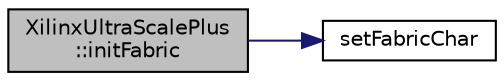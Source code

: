 digraph "XilinxUltraScalePlus::initFabric"
{
 // INTERACTIVE_SVG=YES
 // LATEX_PDF_SIZE
  edge [fontname="Helvetica",fontsize="10",labelfontname="Helvetica",labelfontsize="10"];
  node [fontname="Helvetica",fontsize="10",shape=record];
  rankdir="LR";
  Node1 [label="XilinxUltraScalePlus\l::initFabric",height=0.2,width=0.4,color="black", fillcolor="grey75", style="filled", fontcolor="black",tooltip=" "];
  Node1 -> Node2 [color="midnightblue",fontsize="10",style="solid",fontname="Helvetica"];
  Node2 [label="setFabricChar",height=0.2,width=0.4,color="black", fillcolor="white", style="filled",URL="$inlineSetFabric_8h.html#aaec3366d672c46c6905e422747612721",tooltip=" "];
}

